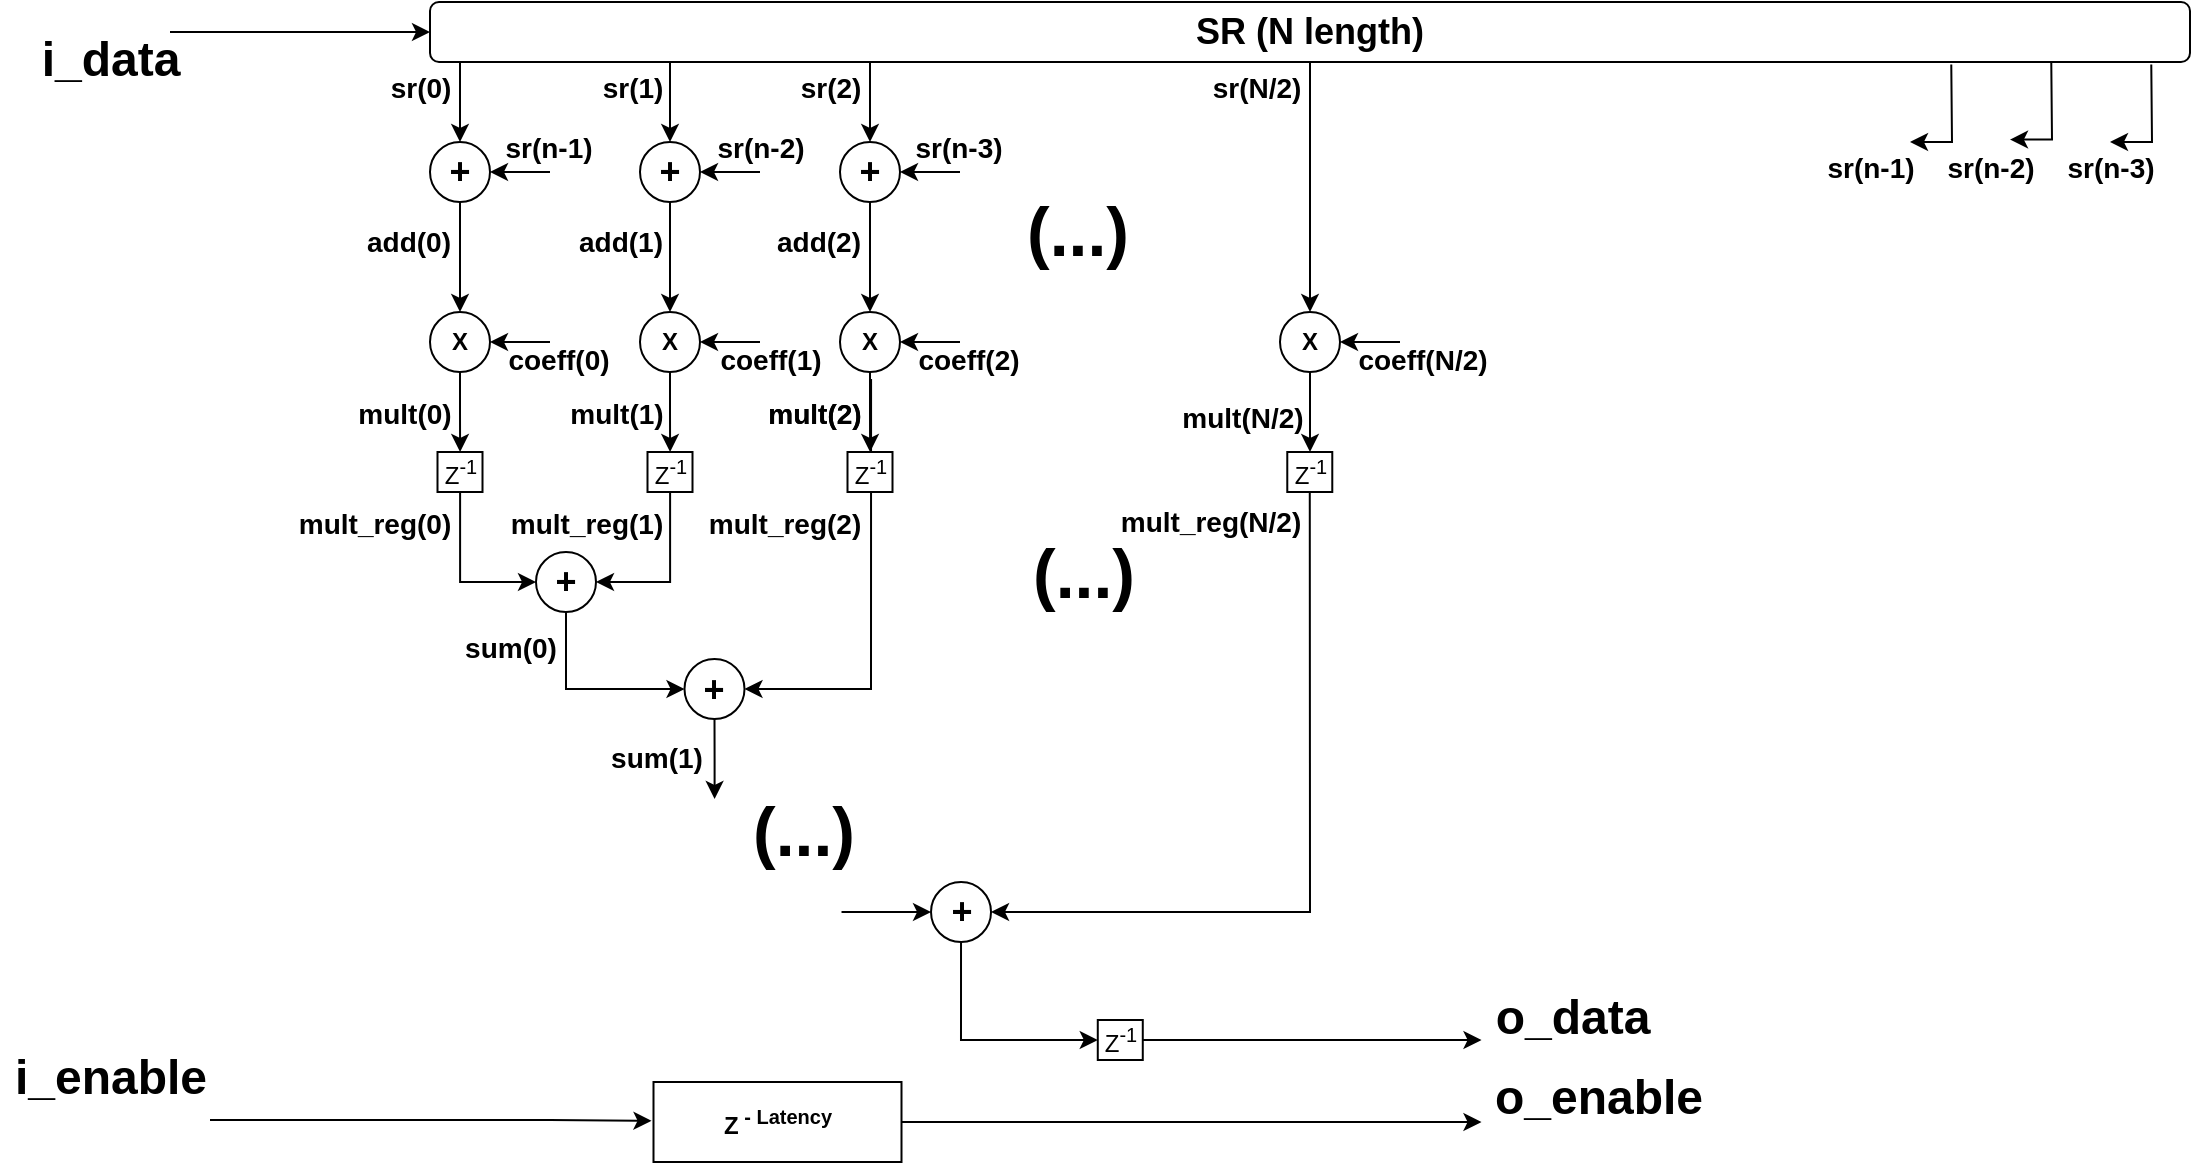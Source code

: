 <mxfile version="15.9.1" type="device"><diagram id="xBwkQtI_bYoq35M27TsO" name="Page-1"><mxGraphModel dx="2563" dy="880" grid="1" gridSize="10" guides="1" tooltips="1" connect="1" arrows="1" fold="1" page="1" pageScale="1" pageWidth="827" pageHeight="1169" math="0" shadow="0"><root><mxCell id="0"/><mxCell id="1" parent="0"/><mxCell id="0jHktZQwYA3TcdjxmV1P-1" value="&lt;font style=&quot;font-size: 18px&quot;&gt;&lt;b&gt;SR (N length)&lt;/b&gt;&lt;/font&gt;" style="rounded=1;whiteSpace=wrap;html=1;" parent="1" vertex="1"><mxGeometry x="200" y="10" width="880" height="30" as="geometry"/></mxCell><mxCell id="0jHktZQwYA3TcdjxmV1P-12" value="" style="edgeStyle=orthogonalEdgeStyle;rounded=0;orthogonalLoop=1;jettySize=auto;html=1;fontSize=18;entryX=0.5;entryY=0;entryDx=0;entryDy=0;" parent="1" source="0jHktZQwYA3TcdjxmV1P-2" target="0jHktZQwYA3TcdjxmV1P-15" edge="1"><mxGeometry relative="1" as="geometry"><mxPoint x="215.1" y="150" as="targetPoint"/></mxGeometry></mxCell><mxCell id="0jHktZQwYA3TcdjxmV1P-2" value="&lt;div&gt;&lt;b&gt;&lt;font style=&quot;font-size: 18px&quot;&gt;+&lt;/font&gt;&lt;/b&gt;&lt;/div&gt;" style="ellipse;whiteSpace=wrap;html=1;aspect=fixed;rounded=1;" parent="1" vertex="1"><mxGeometry x="200" y="80" width="30" height="30" as="geometry"/></mxCell><mxCell id="0jHktZQwYA3TcdjxmV1P-3" value="" style="endArrow=classic;html=1;rounded=0;fontSize=18;entryX=0.5;entryY=0;entryDx=0;entryDy=0;" parent="1" target="0jHktZQwYA3TcdjxmV1P-2" edge="1"><mxGeometry width="50" height="50" relative="1" as="geometry"><mxPoint x="215" y="40" as="sourcePoint"/><mxPoint x="215" y="70" as="targetPoint"/></mxGeometry></mxCell><mxCell id="0jHktZQwYA3TcdjxmV1P-5" value="" style="endArrow=classic;html=1;rounded=0;fontSize=18;entryX=1;entryY=0.5;entryDx=0;entryDy=0;" parent="1" target="0jHktZQwYA3TcdjxmV1P-2" edge="1"><mxGeometry width="50" height="50" relative="1" as="geometry"><mxPoint x="260" y="95" as="sourcePoint"/><mxPoint x="300" y="80" as="targetPoint"/></mxGeometry></mxCell><mxCell id="0jHktZQwYA3TcdjxmV1P-18" value="" style="edgeStyle=orthogonalEdgeStyle;rounded=0;orthogonalLoop=1;jettySize=auto;html=1;fontSize=18;" parent="1" source="0jHktZQwYA3TcdjxmV1P-15" target="0jHktZQwYA3TcdjxmV1P-17" edge="1"><mxGeometry relative="1" as="geometry"/></mxCell><mxCell id="0jHktZQwYA3TcdjxmV1P-15" value="&lt;b&gt;X&lt;/b&gt;" style="ellipse;whiteSpace=wrap;html=1;aspect=fixed;rounded=1;" parent="1" vertex="1"><mxGeometry x="200" y="165" width="30" height="30" as="geometry"/></mxCell><mxCell id="0jHktZQwYA3TcdjxmV1P-37" value="" style="edgeStyle=orthogonalEdgeStyle;rounded=0;orthogonalLoop=1;jettySize=auto;html=1;fontSize=18;" parent="1" source="0jHktZQwYA3TcdjxmV1P-17" target="0jHktZQwYA3TcdjxmV1P-19" edge="1"><mxGeometry relative="1" as="geometry"><Array as="points"><mxPoint x="215" y="300"/></Array></mxGeometry></mxCell><mxCell id="0jHktZQwYA3TcdjxmV1P-17" value="Z&lt;sup&gt;-1&lt;/sup&gt;" style="whiteSpace=wrap;html=1;rounded=0;" parent="1" vertex="1"><mxGeometry x="203.75" y="235" width="22.5" height="20" as="geometry"/></mxCell><mxCell id="0jHktZQwYA3TcdjxmV1P-63" value="" style="edgeStyle=orthogonalEdgeStyle;rounded=0;orthogonalLoop=1;jettySize=auto;html=1;fontSize=34;entryX=0;entryY=0.5;entryDx=0;entryDy=0;" parent="1" source="0jHktZQwYA3TcdjxmV1P-19" target="0jHktZQwYA3TcdjxmV1P-39" edge="1"><mxGeometry relative="1" as="geometry"><mxPoint x="268.1" y="358" as="targetPoint"/><Array as="points"><mxPoint x="268" y="354"/></Array></mxGeometry></mxCell><mxCell id="0jHktZQwYA3TcdjxmV1P-19" value="&lt;div&gt;&lt;b&gt;&lt;font style=&quot;font-size: 18px&quot;&gt;+&lt;/font&gt;&lt;/b&gt;&lt;/div&gt;" style="ellipse;whiteSpace=wrap;html=1;aspect=fixed;rounded=1;" parent="1" vertex="1"><mxGeometry x="253" y="285" width="30" height="30" as="geometry"/></mxCell><mxCell id="0jHktZQwYA3TcdjxmV1P-22" value="" style="edgeStyle=orthogonalEdgeStyle;rounded=0;orthogonalLoop=1;jettySize=auto;html=1;fontSize=18;" parent="1" source="0jHktZQwYA3TcdjxmV1P-23" target="0jHktZQwYA3TcdjxmV1P-29" edge="1"><mxGeometry relative="1" as="geometry"><mxPoint x="320.1" y="150" as="targetPoint"/></mxGeometry></mxCell><mxCell id="0jHktZQwYA3TcdjxmV1P-23" value="&lt;div&gt;&lt;b&gt;&lt;font style=&quot;font-size: 18px&quot;&gt;+&lt;/font&gt;&lt;/b&gt;&lt;/div&gt;" style="ellipse;whiteSpace=wrap;html=1;aspect=fixed;rounded=1;" parent="1" vertex="1"><mxGeometry x="305" y="80" width="30" height="30" as="geometry"/></mxCell><mxCell id="0jHktZQwYA3TcdjxmV1P-24" value="" style="endArrow=classic;html=1;rounded=0;fontSize=18;entryX=0.5;entryY=0;entryDx=0;entryDy=0;" parent="1" target="0jHktZQwYA3TcdjxmV1P-23" edge="1"><mxGeometry width="50" height="50" relative="1" as="geometry"><mxPoint x="320" y="40" as="sourcePoint"/><mxPoint x="320" y="70" as="targetPoint"/></mxGeometry></mxCell><mxCell id="0jHktZQwYA3TcdjxmV1P-25" value="" style="endArrow=classic;html=1;rounded=0;fontSize=18;entryX=1;entryY=0.5;entryDx=0;entryDy=0;" parent="1" target="0jHktZQwYA3TcdjxmV1P-23" edge="1"><mxGeometry width="50" height="50" relative="1" as="geometry"><mxPoint x="365" y="95" as="sourcePoint"/><mxPoint x="405" y="80" as="targetPoint"/></mxGeometry></mxCell><mxCell id="0jHktZQwYA3TcdjxmV1P-28" value="" style="edgeStyle=orthogonalEdgeStyle;rounded=0;orthogonalLoop=1;jettySize=auto;html=1;fontSize=18;" parent="1" source="0jHktZQwYA3TcdjxmV1P-29" target="0jHktZQwYA3TcdjxmV1P-30" edge="1"><mxGeometry relative="1" as="geometry"/></mxCell><mxCell id="0jHktZQwYA3TcdjxmV1P-29" value="&lt;b&gt;X&lt;/b&gt;" style="ellipse;whiteSpace=wrap;html=1;aspect=fixed;rounded=1;" parent="1" vertex="1"><mxGeometry x="305" y="165" width="30" height="30" as="geometry"/></mxCell><mxCell id="0jHktZQwYA3TcdjxmV1P-38" value="" style="edgeStyle=orthogonalEdgeStyle;rounded=0;orthogonalLoop=1;jettySize=auto;html=1;fontSize=18;entryX=1;entryY=0.5;entryDx=0;entryDy=0;" parent="1" source="0jHktZQwYA3TcdjxmV1P-30" target="0jHktZQwYA3TcdjxmV1P-19" edge="1"><mxGeometry relative="1" as="geometry"><mxPoint x="295" y="300" as="targetPoint"/><Array as="points"><mxPoint x="320" y="300"/></Array></mxGeometry></mxCell><mxCell id="0jHktZQwYA3TcdjxmV1P-30" value="Z&lt;sup&gt;-1&lt;/sup&gt;" style="whiteSpace=wrap;html=1;rounded=0;" parent="1" vertex="1"><mxGeometry x="308.75" y="235" width="22.5" height="20" as="geometry"/></mxCell><mxCell id="0jHktZQwYA3TcdjxmV1P-31" value="" style="edgeStyle=orthogonalEdgeStyle;rounded=0;orthogonalLoop=1;jettySize=auto;html=1;fontSize=18;exitX=0.5;exitY=1;exitDx=0;exitDy=0;entryX=0.5;entryY=0;entryDx=0;entryDy=0;" parent="1" source="0jHktZQwYA3TcdjxmV1P-1" target="0jHktZQwYA3TcdjxmV1P-35" edge="1"><mxGeometry relative="1" as="geometry"><mxPoint x="440" y="110" as="sourcePoint"/><mxPoint x="640.1" y="150" as="targetPoint"/></mxGeometry></mxCell><mxCell id="0jHktZQwYA3TcdjxmV1P-34" value="" style="edgeStyle=orthogonalEdgeStyle;rounded=0;orthogonalLoop=1;jettySize=auto;html=1;fontSize=18;" parent="1" source="0jHktZQwYA3TcdjxmV1P-35" edge="1"><mxGeometry relative="1" as="geometry"><mxPoint x="640.0" y="235" as="targetPoint"/></mxGeometry></mxCell><mxCell id="0jHktZQwYA3TcdjxmV1P-35" value="&lt;b&gt;X&lt;/b&gt;" style="ellipse;whiteSpace=wrap;html=1;aspect=fixed;rounded=1;" parent="1" vertex="1"><mxGeometry x="625" y="165" width="30" height="30" as="geometry"/></mxCell><mxCell id="0jHktZQwYA3TcdjxmV1P-39" value="&lt;div&gt;&lt;b&gt;&lt;font style=&quot;font-size: 18px&quot;&gt;+&lt;/font&gt;&lt;/b&gt;&lt;/div&gt;" style="ellipse;whiteSpace=wrap;html=1;aspect=fixed;rounded=1;" parent="1" vertex="1"><mxGeometry x="327.25" y="338.5" width="30" height="30" as="geometry"/></mxCell><mxCell id="0jHktZQwYA3TcdjxmV1P-42" value="" style="edgeStyle=orthogonalEdgeStyle;rounded=0;orthogonalLoop=1;jettySize=auto;html=1;fontSize=18;entryX=0.5;entryY=0;entryDx=0;entryDy=0;" parent="1" source="0jHktZQwYA3TcdjxmV1P-43" target="0jHktZQwYA3TcdjxmV1P-49" edge="1"><mxGeometry relative="1" as="geometry"><mxPoint x="420.1" y="150" as="targetPoint"/></mxGeometry></mxCell><mxCell id="0jHktZQwYA3TcdjxmV1P-43" value="&lt;div&gt;&lt;b&gt;&lt;font style=&quot;font-size: 18px&quot;&gt;+&lt;/font&gt;&lt;/b&gt;&lt;/div&gt;" style="ellipse;whiteSpace=wrap;html=1;aspect=fixed;rounded=1;" parent="1" vertex="1"><mxGeometry x="405" y="80" width="30" height="30" as="geometry"/></mxCell><mxCell id="0jHktZQwYA3TcdjxmV1P-44" value="" style="endArrow=classic;html=1;rounded=0;fontSize=18;entryX=0.5;entryY=0;entryDx=0;entryDy=0;" parent="1" target="0jHktZQwYA3TcdjxmV1P-43" edge="1"><mxGeometry width="50" height="50" relative="1" as="geometry"><mxPoint x="420" y="40" as="sourcePoint"/><mxPoint x="420" y="70" as="targetPoint"/></mxGeometry></mxCell><mxCell id="0jHktZQwYA3TcdjxmV1P-45" value="" style="endArrow=classic;html=1;rounded=0;fontSize=18;entryX=1;entryY=0.5;entryDx=0;entryDy=0;" parent="1" target="0jHktZQwYA3TcdjxmV1P-43" edge="1"><mxGeometry width="50" height="50" relative="1" as="geometry"><mxPoint x="465" y="95" as="sourcePoint"/><mxPoint x="505" y="80" as="targetPoint"/></mxGeometry></mxCell><mxCell id="0jHktZQwYA3TcdjxmV1P-48" value="" style="edgeStyle=orthogonalEdgeStyle;rounded=0;orthogonalLoop=1;jettySize=auto;html=1;fontSize=18;" parent="1" source="0jHktZQwYA3TcdjxmV1P-49" target="0jHktZQwYA3TcdjxmV1P-50" edge="1"><mxGeometry relative="1" as="geometry"/></mxCell><mxCell id="0jHktZQwYA3TcdjxmV1P-49" value="&lt;b&gt;X&lt;/b&gt;" style="ellipse;whiteSpace=wrap;html=1;aspect=fixed;rounded=1;" parent="1" vertex="1"><mxGeometry x="405" y="165" width="30" height="30" as="geometry"/></mxCell><mxCell id="0jHktZQwYA3TcdjxmV1P-66" style="edgeStyle=orthogonalEdgeStyle;rounded=0;orthogonalLoop=1;jettySize=auto;html=1;entryX=1;entryY=0.5;entryDx=0;entryDy=0;fontSize=34;" parent="1" target="0jHktZQwYA3TcdjxmV1P-39" edge="1"><mxGeometry relative="1" as="geometry"><Array as="points"><mxPoint x="420.5" y="353.5"/></Array><mxPoint x="420.54" y="198.5" as="sourcePoint"/></mxGeometry></mxCell><mxCell id="0jHktZQwYA3TcdjxmV1P-50" value="Z&lt;sup&gt;-1&lt;/sup&gt;" style="whiteSpace=wrap;html=1;rounded=0;" parent="1" vertex="1"><mxGeometry x="408.75" y="235" width="22.5" height="20" as="geometry"/></mxCell><mxCell id="0jHktZQwYA3TcdjxmV1P-75" style="edgeStyle=orthogonalEdgeStyle;rounded=0;orthogonalLoop=1;jettySize=auto;html=1;fontSize=34;entryX=0;entryY=0.5;entryDx=0;entryDy=0;" parent="1" source="0jHktZQwYA3TcdjxmV1P-57" target="0jHktZQwYA3TcdjxmV1P-76" edge="1"><mxGeometry relative="1" as="geometry"><mxPoint x="525.76" y="529" as="targetPoint"/><Array as="points"><mxPoint x="465.76" y="529"/></Array></mxGeometry></mxCell><mxCell id="0jHktZQwYA3TcdjxmV1P-57" value="&lt;div&gt;&lt;b&gt;&lt;font style=&quot;font-size: 18px&quot;&gt;+&lt;/font&gt;&lt;/b&gt;&lt;/div&gt;" style="ellipse;whiteSpace=wrap;html=1;aspect=fixed;rounded=1;" parent="1" vertex="1"><mxGeometry x="450.51" y="450" width="30" height="30" as="geometry"/></mxCell><mxCell id="0jHktZQwYA3TcdjxmV1P-59" value="" style="endArrow=classic;html=1;rounded=0;fontSize=18;entryX=1;entryY=0.5;entryDx=0;entryDy=0;exitX=0.5;exitY=1;exitDx=0;exitDy=0;" parent="1" target="0jHktZQwYA3TcdjxmV1P-57" edge="1" source="bcnCI_cYzTuOg5cBowLC-1"><mxGeometry width="50" height="50" relative="1" as="geometry"><mxPoint x="640" y="320" as="sourcePoint"/><mxPoint x="586.75" y="776" as="targetPoint"/><Array as="points"><mxPoint x="640" y="465"/></Array></mxGeometry></mxCell><mxCell id="0jHktZQwYA3TcdjxmV1P-60" value="&lt;div align=&quot;center&quot;&gt;&lt;font style=&quot;font-size: 34px&quot;&gt;&lt;b&gt;(...)&lt;/b&gt;&lt;/font&gt;&lt;/div&gt;" style="text;html=1;strokeColor=none;fillColor=none;align=center;verticalAlign=middle;whiteSpace=wrap;rounded=0;fontSize=12;" parent="1" vertex="1"><mxGeometry x="497.25" y="280.5" width="60" height="30" as="geometry"/></mxCell><mxCell id="0jHktZQwYA3TcdjxmV1P-61" value="&lt;div align=&quot;center&quot;&gt;&lt;font style=&quot;font-size: 34px&quot;&gt;&lt;b&gt;(...)&lt;/b&gt;&lt;/font&gt;&lt;/div&gt;" style="text;html=1;strokeColor=none;fillColor=none;align=center;verticalAlign=middle;whiteSpace=wrap;rounded=0;fontSize=12;" parent="1" vertex="1"><mxGeometry x="357.25" y="410" width="60" height="30" as="geometry"/></mxCell><mxCell id="0jHktZQwYA3TcdjxmV1P-67" value="" style="edgeStyle=orthogonalEdgeStyle;rounded=0;orthogonalLoop=1;jettySize=auto;html=1;fontSize=34;" parent="1" edge="1" source="0jHktZQwYA3TcdjxmV1P-39"><mxGeometry relative="1" as="geometry"><mxPoint x="342.25" y="368.5" as="sourcePoint"/><mxPoint x="342.3" y="408.5" as="targetPoint"/></mxGeometry></mxCell><mxCell id="0jHktZQwYA3TcdjxmV1P-74" value="" style="endArrow=classic;html=1;rounded=0;fontSize=34;entryX=0;entryY=0.5;entryDx=0;entryDy=0;" parent="1" target="0jHktZQwYA3TcdjxmV1P-57" edge="1"><mxGeometry width="50" height="50" relative="1" as="geometry"><mxPoint x="405.76" y="465" as="sourcePoint"/><mxPoint x="445.76" y="469" as="targetPoint"/></mxGeometry></mxCell><mxCell id="0jHktZQwYA3TcdjxmV1P-77" style="edgeStyle=orthogonalEdgeStyle;rounded=0;orthogonalLoop=1;jettySize=auto;html=1;fontSize=34;" parent="1" source="0jHktZQwYA3TcdjxmV1P-76" edge="1"><mxGeometry relative="1" as="geometry"><mxPoint x="725.76" y="529" as="targetPoint"/></mxGeometry></mxCell><mxCell id="0jHktZQwYA3TcdjxmV1P-76" value="Z&lt;sup&gt;-1&lt;/sup&gt;" style="whiteSpace=wrap;html=1;rounded=0;" parent="1" vertex="1"><mxGeometry x="533.89" y="519" width="22.5" height="20" as="geometry"/></mxCell><mxCell id="0jHktZQwYA3TcdjxmV1P-78" value="" style="endArrow=classic;html=1;rounded=0;fontSize=34;entryX=0;entryY=0.5;entryDx=0;entryDy=0;" parent="1" target="0jHktZQwYA3TcdjxmV1P-1" edge="1"><mxGeometry width="50" height="50" relative="1" as="geometry"><mxPoint x="70" y="25" as="sourcePoint"/><mxPoint x="140" y="20" as="targetPoint"/></mxGeometry></mxCell><mxCell id="0jHktZQwYA3TcdjxmV1P-79" value="" style="endArrow=classic;html=1;rounded=0;fontSize=34;exitX=0.978;exitY=1.04;exitDx=0;exitDy=0;exitPerimeter=0;" parent="1" source="0jHktZQwYA3TcdjxmV1P-1" edge="1"><mxGeometry width="50" height="50" relative="1" as="geometry"><mxPoint x="1010" y="170" as="sourcePoint"/><mxPoint x="1040" y="80" as="targetPoint"/><Array as="points"><mxPoint x="1061" y="80"/></Array></mxGeometry></mxCell><mxCell id="0jHktZQwYA3TcdjxmV1P-80" value="" style="endArrow=classic;html=1;rounded=0;fontSize=34;exitX=0.978;exitY=1.04;exitDx=0;exitDy=0;exitPerimeter=0;" parent="1" edge="1"><mxGeometry width="50" height="50" relative="1" as="geometry"><mxPoint x="1010.64" y="40.0" as="sourcePoint"/><mxPoint x="990.0" y="78.8" as="targetPoint"/><Array as="points"><mxPoint x="1011" y="78.8"/></Array></mxGeometry></mxCell><mxCell id="0jHktZQwYA3TcdjxmV1P-81" value="" style="endArrow=classic;html=1;rounded=0;fontSize=34;exitX=0.978;exitY=1.04;exitDx=0;exitDy=0;exitPerimeter=0;" parent="1" edge="1"><mxGeometry width="50" height="50" relative="1" as="geometry"><mxPoint x="960.64" y="41.2" as="sourcePoint"/><mxPoint x="940.0" y="80.0" as="targetPoint"/><Array as="points"><mxPoint x="961" y="80"/></Array></mxGeometry></mxCell><mxCell id="0jHktZQwYA3TcdjxmV1P-82" value="" style="endArrow=classic;html=1;rounded=0;fontSize=18;entryX=1;entryY=0.5;entryDx=0;entryDy=0;" parent="1" edge="1"><mxGeometry width="50" height="50" relative="1" as="geometry"><mxPoint x="260.0" y="180" as="sourcePoint"/><mxPoint x="230.0" y="180" as="targetPoint"/></mxGeometry></mxCell><mxCell id="0jHktZQwYA3TcdjxmV1P-83" value="" style="endArrow=classic;html=1;rounded=0;fontSize=18;entryX=1;entryY=0.5;entryDx=0;entryDy=0;" parent="1" edge="1"><mxGeometry width="50" height="50" relative="1" as="geometry"><mxPoint x="365" y="180" as="sourcePoint"/><mxPoint x="335" y="180" as="targetPoint"/></mxGeometry></mxCell><mxCell id="0jHktZQwYA3TcdjxmV1P-84" value="" style="endArrow=classic;html=1;rounded=0;fontSize=18;entryX=1;entryY=0.5;entryDx=0;entryDy=0;" parent="1" edge="1"><mxGeometry width="50" height="50" relative="1" as="geometry"><mxPoint x="465" y="180" as="sourcePoint"/><mxPoint x="435" y="180" as="targetPoint"/></mxGeometry></mxCell><mxCell id="0jHktZQwYA3TcdjxmV1P-85" value="" style="endArrow=classic;html=1;rounded=0;fontSize=18;entryX=1;entryY=0.5;entryDx=0;entryDy=0;" parent="1" edge="1"><mxGeometry width="50" height="50" relative="1" as="geometry"><mxPoint x="685" y="180" as="sourcePoint"/><mxPoint x="655" y="180" as="targetPoint"/></mxGeometry></mxCell><mxCell id="0jHktZQwYA3TcdjxmV1P-86" value="&lt;b&gt;&lt;font style=&quot;font-size: 24px&quot;&gt;i_data&lt;/font&gt;&lt;/b&gt;" style="text;html=1;align=center;verticalAlign=middle;resizable=0;points=[];autosize=1;strokeColor=none;fillColor=none;fontSize=34;" parent="1" vertex="1"><mxGeometry y="10" width="80" height="50" as="geometry"/></mxCell><mxCell id="0jHktZQwYA3TcdjxmV1P-87" value="&lt;b&gt;&lt;font style=&quot;font-size: 14px&quot;&gt;sr(0)&lt;/font&gt;&lt;/b&gt;" style="text;html=1;align=center;verticalAlign=middle;resizable=0;points=[];autosize=1;strokeColor=none;fillColor=none;fontSize=24;" parent="1" vertex="1"><mxGeometry x="170" y="30" width="50" height="40" as="geometry"/></mxCell><mxCell id="0jHktZQwYA3TcdjxmV1P-88" value="&lt;b&gt;&lt;font style=&quot;font-size: 14px&quot;&gt;sr(n-1)&lt;/font&gt;&lt;/b&gt;" style="text;html=1;align=center;verticalAlign=middle;resizable=0;points=[];autosize=1;strokeColor=none;fillColor=none;fontSize=24;" parent="1" vertex="1"><mxGeometry x="229" y="60" width="60" height="40" as="geometry"/></mxCell><mxCell id="0jHktZQwYA3TcdjxmV1P-89" value="&lt;b&gt;add(0)&lt;/b&gt;" style="text;html=1;align=center;verticalAlign=middle;resizable=0;points=[];autosize=1;strokeColor=none;fillColor=none;fontSize=14;" parent="1" vertex="1"><mxGeometry x="159" y="120" width="60" height="20" as="geometry"/></mxCell><mxCell id="0jHktZQwYA3TcdjxmV1P-91" value="&lt;b&gt;mult(0)&lt;/b&gt;" style="text;html=1;align=center;verticalAlign=middle;resizable=0;points=[];autosize=1;strokeColor=none;fillColor=none;fontSize=14;" parent="1" vertex="1"><mxGeometry x="157" y="205.5" width="60" height="20" as="geometry"/></mxCell><mxCell id="0jHktZQwYA3TcdjxmV1P-92" value="&lt;b&gt;mult_reg(0)&lt;/b&gt;" style="text;html=1;align=center;verticalAlign=middle;resizable=0;points=[];autosize=1;strokeColor=none;fillColor=none;fontSize=14;" parent="1" vertex="1"><mxGeometry x="122" y="260.5" width="100" height="20" as="geometry"/></mxCell><mxCell id="0jHktZQwYA3TcdjxmV1P-93" value="&lt;b&gt;coeff(0)&lt;/b&gt;" style="text;html=1;align=center;verticalAlign=middle;resizable=0;points=[];autosize=1;strokeColor=none;fillColor=none;fontSize=14;" parent="1" vertex="1"><mxGeometry x="229" y="178.5" width="70" height="20" as="geometry"/></mxCell><mxCell id="0jHktZQwYA3TcdjxmV1P-94" value="&lt;b&gt;sum(0)&lt;/b&gt;" style="text;html=1;align=center;verticalAlign=middle;resizable=0;points=[];autosize=1;strokeColor=none;fillColor=none;fontSize=14;" parent="1" vertex="1"><mxGeometry x="210" y="323" width="60" height="20" as="geometry"/></mxCell><mxCell id="0jHktZQwYA3TcdjxmV1P-112" value="&lt;b&gt;&lt;font style=&quot;font-size: 14px&quot;&gt;sr(1)&lt;/font&gt;&lt;/b&gt;" style="text;html=1;align=center;verticalAlign=middle;resizable=0;points=[];autosize=1;strokeColor=none;fillColor=none;fontSize=24;" parent="1" vertex="1"><mxGeometry x="276.25" y="30" width="50" height="40" as="geometry"/></mxCell><mxCell id="0jHktZQwYA3TcdjxmV1P-113" value="&lt;b&gt;&lt;font style=&quot;font-size: 14px&quot;&gt;sr(n-2)&lt;/font&gt;&lt;/b&gt;" style="text;html=1;align=center;verticalAlign=middle;resizable=0;points=[];autosize=1;strokeColor=none;fillColor=none;fontSize=24;" parent="1" vertex="1"><mxGeometry x="335.25" y="60" width="60" height="40" as="geometry"/></mxCell><mxCell id="0jHktZQwYA3TcdjxmV1P-114" value="&lt;b&gt;add(1)&lt;/b&gt;" style="text;html=1;align=center;verticalAlign=middle;resizable=0;points=[];autosize=1;strokeColor=none;fillColor=none;fontSize=14;" parent="1" vertex="1"><mxGeometry x="265.25" y="120" width="60" height="20" as="geometry"/></mxCell><mxCell id="0jHktZQwYA3TcdjxmV1P-116" value="&lt;b&gt;mult(1)&lt;/b&gt;" style="text;html=1;align=center;verticalAlign=middle;resizable=0;points=[];autosize=1;strokeColor=none;fillColor=none;fontSize=14;" parent="1" vertex="1"><mxGeometry x="263.25" y="205.5" width="60" height="20" as="geometry"/></mxCell><mxCell id="0jHktZQwYA3TcdjxmV1P-117" value="&lt;b&gt;mult_reg(1)&lt;/b&gt;" style="text;html=1;align=center;verticalAlign=middle;resizable=0;points=[];autosize=1;strokeColor=none;fillColor=none;fontSize=14;" parent="1" vertex="1"><mxGeometry x="228.25" y="260.5" width="100" height="20" as="geometry"/></mxCell><mxCell id="0jHktZQwYA3TcdjxmV1P-118" value="&lt;b&gt;coeff(1)&lt;/b&gt;" style="text;html=1;align=center;verticalAlign=middle;resizable=0;points=[];autosize=1;strokeColor=none;fillColor=none;fontSize=14;" parent="1" vertex="1"><mxGeometry x="335.25" y="178.5" width="70" height="20" as="geometry"/></mxCell><mxCell id="0jHktZQwYA3TcdjxmV1P-119" value="&lt;b&gt;sum(1)&lt;/b&gt;" style="text;html=1;align=center;verticalAlign=middle;resizable=0;points=[];autosize=1;strokeColor=none;fillColor=none;fontSize=14;" parent="1" vertex="1"><mxGeometry x="283" y="378" width="60" height="20" as="geometry"/></mxCell><mxCell id="0jHktZQwYA3TcdjxmV1P-121" value="&lt;b&gt;&lt;font style=&quot;font-size: 14px&quot;&gt;sr(2)&lt;/font&gt;&lt;/b&gt;" style="text;html=1;align=center;verticalAlign=middle;resizable=0;points=[];autosize=1;strokeColor=none;fillColor=none;fontSize=24;" parent="1" vertex="1"><mxGeometry x="375.25" y="30" width="50" height="40" as="geometry"/></mxCell><mxCell id="0jHktZQwYA3TcdjxmV1P-122" value="&lt;b&gt;&lt;font style=&quot;font-size: 14px&quot;&gt;sr(n-3)&lt;/font&gt;&lt;/b&gt;" style="text;html=1;align=center;verticalAlign=middle;resizable=0;points=[];autosize=1;strokeColor=none;fillColor=none;fontSize=24;" parent="1" vertex="1"><mxGeometry x="434.25" y="60" width="60" height="40" as="geometry"/></mxCell><mxCell id="0jHktZQwYA3TcdjxmV1P-123" value="&lt;b&gt;add(2)&lt;/b&gt;" style="text;html=1;align=center;verticalAlign=middle;resizable=0;points=[];autosize=1;strokeColor=none;fillColor=none;fontSize=14;" parent="1" vertex="1"><mxGeometry x="364.25" y="120" width="60" height="20" as="geometry"/></mxCell><mxCell id="0jHktZQwYA3TcdjxmV1P-125" value="&lt;b&gt;mult(2)&lt;/b&gt;" style="text;html=1;align=center;verticalAlign=middle;resizable=0;points=[];autosize=1;strokeColor=none;fillColor=none;fontSize=14;" parent="1" vertex="1"><mxGeometry x="362.25" y="205.5" width="60" height="20" as="geometry"/></mxCell><mxCell id="0jHktZQwYA3TcdjxmV1P-126" value="&lt;b&gt;mult_reg(2)&lt;/b&gt;" style="text;html=1;align=center;verticalAlign=middle;resizable=0;points=[];autosize=1;strokeColor=none;fillColor=none;fontSize=14;" parent="1" vertex="1"><mxGeometry x="327.25" y="260.5" width="100" height="20" as="geometry"/></mxCell><mxCell id="0jHktZQwYA3TcdjxmV1P-127" value="&lt;b&gt;coeff(2)&lt;/b&gt;" style="text;html=1;align=center;verticalAlign=middle;resizable=0;points=[];autosize=1;strokeColor=none;fillColor=none;fontSize=14;" parent="1" vertex="1"><mxGeometry x="434.25" y="178.5" width="70" height="20" as="geometry"/></mxCell><mxCell id="0jHktZQwYA3TcdjxmV1P-128" value="&lt;b&gt;&lt;font style=&quot;font-size: 14px&quot;&gt;sr(n-1)&lt;/font&gt;&lt;/b&gt;" style="text;html=1;align=center;verticalAlign=middle;resizable=0;points=[];autosize=1;strokeColor=none;fillColor=none;fontSize=24;" parent="1" vertex="1"><mxGeometry x="890" y="70" width="60" height="40" as="geometry"/></mxCell><mxCell id="0jHktZQwYA3TcdjxmV1P-129" value="&lt;b&gt;&lt;font style=&quot;font-size: 14px&quot;&gt;sr(n-2)&lt;/font&gt;&lt;/b&gt;" style="text;html=1;align=center;verticalAlign=middle;resizable=0;points=[];autosize=1;strokeColor=none;fillColor=none;fontSize=24;" parent="1" vertex="1"><mxGeometry x="950" y="70" width="60" height="40" as="geometry"/></mxCell><mxCell id="0jHktZQwYA3TcdjxmV1P-130" value="&lt;b&gt;&lt;font style=&quot;font-size: 14px&quot;&gt;sr(n-3)&lt;/font&gt;&lt;/b&gt;" style="text;html=1;align=center;verticalAlign=middle;resizable=0;points=[];autosize=1;strokeColor=none;fillColor=none;fontSize=24;" parent="1" vertex="1"><mxGeometry x="1010" y="70" width="60" height="40" as="geometry"/></mxCell><mxCell id="0jHktZQwYA3TcdjxmV1P-131" value="&lt;b&gt;&lt;font style=&quot;font-size: 14px&quot;&gt;sr(N/2)&lt;/font&gt;&lt;/b&gt;" style="text;html=1;align=center;verticalAlign=middle;resizable=0;points=[];autosize=1;strokeColor=none;fillColor=none;fontSize=24;" parent="1" vertex="1"><mxGeometry x="583" y="30" width="60" height="40" as="geometry"/></mxCell><mxCell id="0jHktZQwYA3TcdjxmV1P-132" value="&lt;b&gt;coeff(N/2)&lt;/b&gt;" style="text;html=1;align=center;verticalAlign=middle;resizable=0;points=[];autosize=1;strokeColor=none;fillColor=none;fontSize=14;" parent="1" vertex="1"><mxGeometry x="655.63" y="178.5" width="80" height="20" as="geometry"/></mxCell><mxCell id="0jHktZQwYA3TcdjxmV1P-134" value="&lt;b&gt;mult(2)&lt;/b&gt;" style="text;html=1;align=center;verticalAlign=middle;resizable=0;points=[];autosize=1;strokeColor=none;fillColor=none;fontSize=14;" parent="1" vertex="1"><mxGeometry x="362.25" y="205.5" width="60" height="20" as="geometry"/></mxCell><mxCell id="0jHktZQwYA3TcdjxmV1P-136" value="&lt;b&gt;mult(N/2)&lt;/b&gt;" style="text;html=1;align=center;verticalAlign=middle;resizable=0;points=[];autosize=1;strokeColor=none;fillColor=none;fontSize=14;" parent="1" vertex="1"><mxGeometry x="566" y="207.5" width="80" height="20" as="geometry"/></mxCell><mxCell id="0jHktZQwYA3TcdjxmV1P-137" value="&lt;div align=&quot;center&quot;&gt;&lt;font style=&quot;font-size: 34px&quot;&gt;&lt;b&gt;(...)&lt;/b&gt;&lt;/font&gt;&lt;/div&gt;" style="text;html=1;strokeColor=none;fillColor=none;align=center;verticalAlign=middle;whiteSpace=wrap;rounded=0;fontSize=12;" parent="1" vertex="1"><mxGeometry x="494.25" y="110" width="60" height="30" as="geometry"/></mxCell><mxCell id="0jHktZQwYA3TcdjxmV1P-138" value="&lt;b&gt;&lt;font style=&quot;font-size: 24px&quot;&gt;o_data&lt;/font&gt;&lt;/b&gt;" style="text;html=1;align=center;verticalAlign=middle;resizable=0;points=[];autosize=1;strokeColor=none;fillColor=none;fontSize=34;" parent="1" vertex="1"><mxGeometry x="725.75" y="489" width="90" height="50" as="geometry"/></mxCell><mxCell id="0jHktZQwYA3TcdjxmV1P-141" style="edgeStyle=orthogonalEdgeStyle;rounded=0;orthogonalLoop=1;jettySize=auto;html=1;fontSize=14;" parent="1" source="0jHktZQwYA3TcdjxmV1P-139" edge="1"><mxGeometry relative="1" as="geometry"><mxPoint x="725.75" y="570" as="targetPoint"/></mxGeometry></mxCell><mxCell id="0jHktZQwYA3TcdjxmV1P-139" value="&lt;div&gt;&lt;b&gt;&lt;font style=&quot;font-size: 12px&quot;&gt;Z&lt;sup&gt; - Latency&lt;/sup&gt;&lt;/font&gt;&lt;/b&gt;&lt;/div&gt;" style="whiteSpace=wrap;html=1;rounded=0;" parent="1" vertex="1"><mxGeometry x="311.75" y="550" width="124" height="40" as="geometry"/></mxCell><mxCell id="0jHktZQwYA3TcdjxmV1P-142" style="edgeStyle=orthogonalEdgeStyle;rounded=0;orthogonalLoop=1;jettySize=auto;html=1;fontSize=14;" parent="1" edge="1"><mxGeometry relative="1" as="geometry"><mxPoint x="310.75" y="569.41" as="targetPoint"/><mxPoint x="90" y="569" as="sourcePoint"/><Array as="points"><mxPoint x="260" y="569"/><mxPoint x="260" y="569"/></Array></mxGeometry></mxCell><mxCell id="0jHktZQwYA3TcdjxmV1P-143" value="&lt;b&gt;&lt;font style=&quot;font-size: 24px&quot;&gt;o_enable&lt;/font&gt;&lt;/b&gt;" style="text;html=1;align=center;verticalAlign=middle;resizable=0;points=[];autosize=1;strokeColor=none;fillColor=none;fontSize=34;" parent="1" vertex="1"><mxGeometry x="723.75" y="529" width="120" height="50" as="geometry"/></mxCell><mxCell id="0jHktZQwYA3TcdjxmV1P-144" value="&lt;b&gt;&lt;font style=&quot;font-size: 24px&quot;&gt;i_enable&lt;/font&gt;&lt;/b&gt;" style="text;html=1;align=center;verticalAlign=middle;resizable=0;points=[];autosize=1;strokeColor=none;fillColor=none;fontSize=34;" parent="1" vertex="1"><mxGeometry x="-15" y="519" width="110" height="50" as="geometry"/></mxCell><mxCell id="bcnCI_cYzTuOg5cBowLC-1" value="Z&lt;sup&gt;-1&lt;/sup&gt;" style="whiteSpace=wrap;html=1;rounded=0;" vertex="1" parent="1"><mxGeometry x="628.64" y="235" width="22.5" height="20" as="geometry"/></mxCell><mxCell id="bcnCI_cYzTuOg5cBowLC-2" value="&lt;b&gt;mult_reg(N/2)&lt;/b&gt;" style="text;html=1;align=center;verticalAlign=middle;resizable=0;points=[];autosize=1;strokeColor=none;fillColor=none;fontSize=14;" vertex="1" parent="1"><mxGeometry x="535" y="260" width="110" height="20" as="geometry"/></mxCell></root></mxGraphModel></diagram></mxfile>